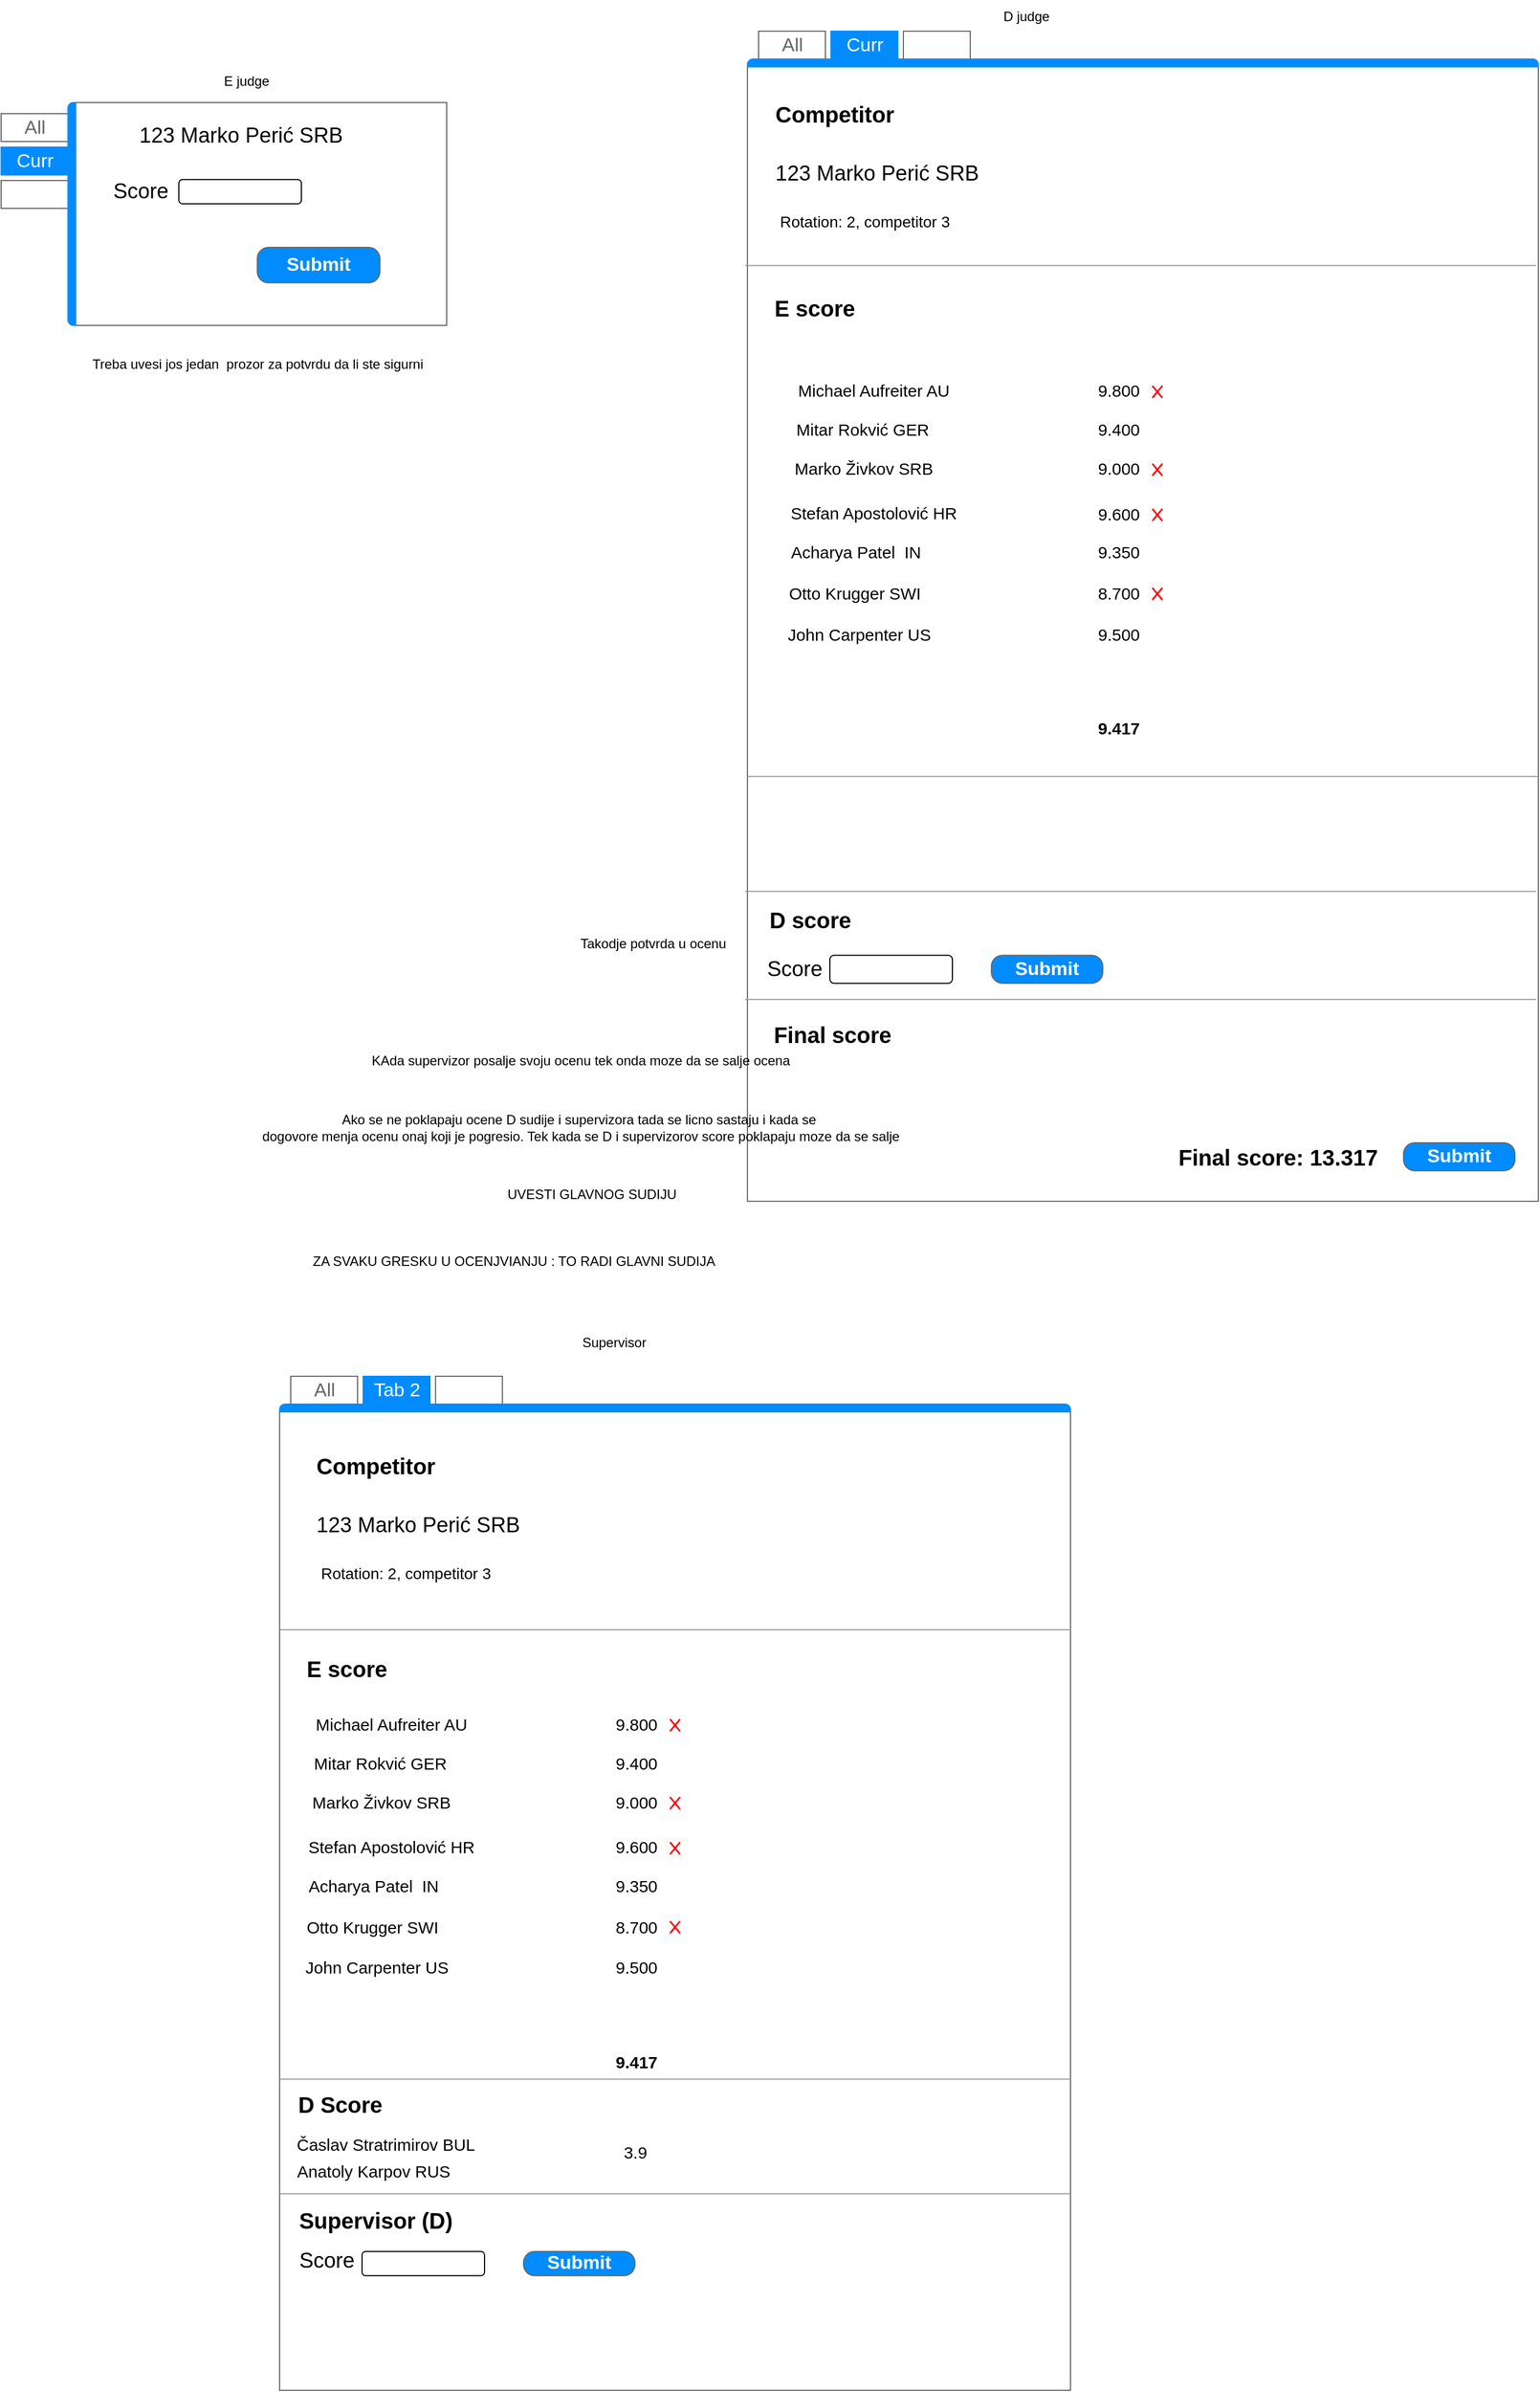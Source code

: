 <mxfile version="20.8.16" type="device"><diagram name="Page-1" id="z1afeOSeHx52JBWH8MeX"><mxGraphModel dx="1912" dy="1112" grid="1" gridSize="10" guides="1" tooltips="1" connect="1" arrows="1" fold="1" page="1" pageScale="1" pageWidth="1654" pageHeight="2336" math="0" shadow="0"><root><mxCell id="0"/><mxCell id="1" parent="0"/><mxCell id="UIbz6me_LFJCPeHBpzf8-1" value="" style="strokeWidth=1;shadow=0;dashed=0;align=center;html=1;shape=mxgraph.mockup.containers.marginRect2;rectMarginLeft=67;strokeColor=#666666;gradientColor=none;" parent="1" vertex="1"><mxGeometry x="140" y="110" width="400" height="200" as="geometry"/></mxCell><mxCell id="UIbz6me_LFJCPeHBpzf8-2" value="All" style="strokeColor=inherit;fillColor=inherit;gradientColor=inherit;strokeWidth=1;shadow=0;dashed=0;align=center;html=1;shape=mxgraph.mockup.containers.rrect;rSize=0;fontSize=17;fontColor=#666666;" parent="UIbz6me_LFJCPeHBpzf8-1" vertex="1"><mxGeometry width="60" height="25" relative="1" as="geometry"><mxPoint y="10" as="offset"/></mxGeometry></mxCell><mxCell id="UIbz6me_LFJCPeHBpzf8-3" value="Curr" style="strokeWidth=1;shadow=0;dashed=0;align=center;html=1;shape=mxgraph.mockup.containers.rrect;rSize=0;fontSize=17;fontColor=#ffffff;strokeColor=#008cff;fillColor=#008cff;" parent="UIbz6me_LFJCPeHBpzf8-1" vertex="1"><mxGeometry width="60" height="25" relative="1" as="geometry"><mxPoint y="40" as="offset"/></mxGeometry></mxCell><mxCell id="UIbz6me_LFJCPeHBpzf8-4" value="" style="strokeColor=inherit;fillColor=inherit;gradientColor=inherit;strokeWidth=1;shadow=0;dashed=0;align=center;html=1;shape=mxgraph.mockup.containers.rrect;rSize=0;fontSize=17;fontColor=#666666;" parent="UIbz6me_LFJCPeHBpzf8-1" vertex="1"><mxGeometry width="60" height="25" relative="1" as="geometry"><mxPoint y="70" as="offset"/></mxGeometry></mxCell><mxCell id="UIbz6me_LFJCPeHBpzf8-5" value="" style="strokeWidth=1;shadow=0;dashed=0;align=center;html=1;shape=mxgraph.mockup.containers.leftButton;rSize=5;strokeColor=#008cff;fillColor=#008cff;resizeHeight=1;movable=0;deletable=0;" parent="UIbz6me_LFJCPeHBpzf8-1" vertex="1"><mxGeometry width="7" height="200" relative="1" as="geometry"><mxPoint x="60" as="offset"/></mxGeometry></mxCell><mxCell id="UIbz6me_LFJCPeHBpzf8-8" value="&lt;font style=&quot;font-size: 19px;&quot;&gt;123 Marko Perić SRB&lt;/font&gt;" style="text;html=1;align=center;verticalAlign=middle;resizable=0;points=[];autosize=1;strokeColor=none;fillColor=none;" parent="UIbz6me_LFJCPeHBpzf8-1" vertex="1"><mxGeometry x="109.565" y="10" width="210" height="40" as="geometry"/></mxCell><mxCell id="UIbz6me_LFJCPeHBpzf8-86" value="Score" style="text;html=1;align=center;verticalAlign=middle;resizable=0;points=[];autosize=1;strokeColor=none;fillColor=none;fontSize=19;" parent="UIbz6me_LFJCPeHBpzf8-1" vertex="1"><mxGeometry x="89.995" y="60.0" width="70" height="40" as="geometry"/></mxCell><mxCell id="UIbz6me_LFJCPeHBpzf8-87" value="" style="rounded=1;whiteSpace=wrap;html=1;fontSize=19;" parent="UIbz6me_LFJCPeHBpzf8-1" vertex="1"><mxGeometry x="159.57" y="69.104" width="110" height="21.783" as="geometry"/></mxCell><mxCell id="UIbz6me_LFJCPeHBpzf8-88" value="Submit" style="strokeWidth=1;shadow=0;dashed=0;align=center;html=1;shape=mxgraph.mockup.buttons.button;strokeColor=#666666;fontColor=#ffffff;mainText=;buttonStyle=round;fontSize=17;fontStyle=1;fillColor=#008cff;whiteSpace=wrap;" parent="UIbz6me_LFJCPeHBpzf8-1" vertex="1"><mxGeometry x="230" y="130" width="110" height="31.79" as="geometry"/></mxCell><mxCell id="UIbz6me_LFJCPeHBpzf8-7" value="E judge" style="text;html=1;align=center;verticalAlign=middle;resizable=0;points=[];autosize=1;strokeColor=none;fillColor=none;" parent="1" vertex="1"><mxGeometry x="330" y="76" width="60" height="30" as="geometry"/></mxCell><mxCell id="UIbz6me_LFJCPeHBpzf8-22" value="" style="strokeWidth=1;shadow=0;dashed=0;align=center;html=1;shape=mxgraph.mockup.containers.marginRect2;rectMarginTop=32;strokeColor=#666666;gradientColor=none;fontSize=19;" parent="1" vertex="1"><mxGeometry x="810" y="46" width="710" height="1050" as="geometry"/></mxCell><mxCell id="UIbz6me_LFJCPeHBpzf8-23" value="All" style="strokeColor=inherit;fillColor=inherit;gradientColor=inherit;strokeWidth=1;shadow=0;dashed=0;align=center;html=1;shape=mxgraph.mockup.containers.rrect;rSize=0;fontSize=17;fontColor=#666666;gradientColor=none;" parent="UIbz6me_LFJCPeHBpzf8-22" vertex="1"><mxGeometry width="60" height="25" relative="1" as="geometry"><mxPoint x="10" as="offset"/></mxGeometry></mxCell><mxCell id="UIbz6me_LFJCPeHBpzf8-24" value="Curr" style="strokeWidth=1;shadow=0;dashed=0;align=center;html=1;shape=mxgraph.mockup.containers.rrect;rSize=0;fontSize=17;fontColor=#ffffff;strokeColor=#008cff;fillColor=#008cff;" parent="UIbz6me_LFJCPeHBpzf8-22" vertex="1"><mxGeometry width="60" height="25" relative="1" as="geometry"><mxPoint x="75" as="offset"/></mxGeometry></mxCell><mxCell id="UIbz6me_LFJCPeHBpzf8-25" value="" style="strokeColor=inherit;fillColor=inherit;gradientColor=inherit;strokeWidth=1;shadow=0;dashed=0;align=center;html=1;shape=mxgraph.mockup.containers.rrect;rSize=0;fontSize=17;fontColor=#666666;gradientColor=none;" parent="UIbz6me_LFJCPeHBpzf8-22" vertex="1"><mxGeometry width="60" height="25" relative="1" as="geometry"><mxPoint x="140" as="offset"/></mxGeometry></mxCell><mxCell id="UIbz6me_LFJCPeHBpzf8-26" value="" style="strokeWidth=1;shadow=0;dashed=0;align=center;html=1;shape=mxgraph.mockup.containers.topButton;rSize=5;strokeColor=#008cff;fillColor=#008cff;gradientColor=none;resizeWidth=1;movable=0;deletable=1;fontSize=19;" parent="UIbz6me_LFJCPeHBpzf8-22" vertex="1"><mxGeometry width="710" height="7" relative="1" as="geometry"><mxPoint y="25" as="offset"/></mxGeometry></mxCell><mxCell id="UIbz6me_LFJCPeHBpzf8-39" value="&lt;b&gt;&lt;font style=&quot;font-size: 20px;&quot;&gt;E score&lt;/font&gt;&lt;/b&gt;" style="text;html=1;align=center;verticalAlign=middle;resizable=0;points=[];autosize=1;strokeColor=none;fillColor=none;fontSize=14;" parent="UIbz6me_LFJCPeHBpzf8-22" vertex="1"><mxGeometry x="10" y="228.471" width="100" height="40" as="geometry"/></mxCell><mxCell id="UIbz6me_LFJCPeHBpzf8-40" value="" style="verticalLabelPosition=bottom;shadow=0;dashed=0;align=center;html=1;verticalAlign=top;strokeWidth=1;shape=mxgraph.mockup.markup.line;strokeColor=#999999;fontSize=14;" parent="UIbz6me_LFJCPeHBpzf8-22" vertex="1"><mxGeometry x="-2" y="189.998" width="710" height="40.385" as="geometry"/></mxCell><mxCell id="UIbz6me_LFJCPeHBpzf8-42" value="Michael Aufreiter AU" style="text;html=1;align=center;verticalAlign=middle;resizable=0;points=[];autosize=1;strokeColor=none;fillColor=none;fontSize=15;" parent="UIbz6me_LFJCPeHBpzf8-22" vertex="1"><mxGeometry x="33" y="307.333" width="160" height="30" as="geometry"/></mxCell><mxCell id="UIbz6me_LFJCPeHBpzf8-43" value="9.800" style="text;html=1;align=center;verticalAlign=middle;resizable=0;points=[];autosize=1;strokeColor=none;fillColor=none;fontSize=15;" parent="UIbz6me_LFJCPeHBpzf8-22" vertex="1"><mxGeometry x="303" y="307.337" width="60" height="30" as="geometry"/></mxCell><mxCell id="UIbz6me_LFJCPeHBpzf8-60" value="Mitar Rokvić GER" style="text;html=1;align=center;verticalAlign=middle;resizable=0;points=[];autosize=1;strokeColor=none;fillColor=none;fontSize=15;" parent="UIbz6me_LFJCPeHBpzf8-22" vertex="1"><mxGeometry x="33" y="341.998" width="140" height="30" as="geometry"/></mxCell><mxCell id="UIbz6me_LFJCPeHBpzf8-61" value="9.400" style="text;html=1;align=center;verticalAlign=middle;resizable=0;points=[];autosize=1;strokeColor=none;fillColor=none;fontSize=15;" parent="UIbz6me_LFJCPeHBpzf8-22" vertex="1"><mxGeometry x="303" y="341.997" width="60" height="30" as="geometry"/></mxCell><mxCell id="UIbz6me_LFJCPeHBpzf8-62" value="Marko Živkov SRB" style="text;html=1;align=center;verticalAlign=middle;resizable=0;points=[];autosize=1;strokeColor=none;fillColor=none;fontSize=15;" parent="UIbz6me_LFJCPeHBpzf8-22" vertex="1"><mxGeometry x="29" y="377.342" width="150" height="30" as="geometry"/></mxCell><mxCell id="UIbz6me_LFJCPeHBpzf8-63" value="9.000" style="text;html=1;align=center;verticalAlign=middle;resizable=0;points=[];autosize=1;strokeColor=none;fillColor=none;fontSize=15;" parent="UIbz6me_LFJCPeHBpzf8-22" vertex="1"><mxGeometry x="303" y="377.342" width="60" height="30" as="geometry"/></mxCell><mxCell id="UIbz6me_LFJCPeHBpzf8-64" value="Stefan Apostolović HR" style="text;html=1;align=center;verticalAlign=middle;resizable=0;points=[];autosize=1;strokeColor=none;fillColor=none;fontSize=15;" parent="UIbz6me_LFJCPeHBpzf8-22" vertex="1"><mxGeometry x="28" y="417.498" width="170" height="30" as="geometry"/></mxCell><mxCell id="UIbz6me_LFJCPeHBpzf8-65" value="9.600" style="text;html=1;align=center;verticalAlign=middle;resizable=0;points=[];autosize=1;strokeColor=none;fillColor=none;fontSize=15;" parent="UIbz6me_LFJCPeHBpzf8-22" vertex="1"><mxGeometry x="303" y="417.502" width="60" height="30" as="geometry"/></mxCell><mxCell id="UIbz6me_LFJCPeHBpzf8-67" value="Acharya Patel&amp;nbsp; IN" style="text;html=1;align=center;verticalAlign=middle;resizable=0;points=[];autosize=1;strokeColor=none;fillColor=none;fontSize=15;" parent="UIbz6me_LFJCPeHBpzf8-22" vertex="1"><mxGeometry x="27" y="452.062" width="140" height="30" as="geometry"/></mxCell><mxCell id="UIbz6me_LFJCPeHBpzf8-68" value="9.350" style="text;html=1;align=center;verticalAlign=middle;resizable=0;points=[];autosize=1;strokeColor=none;fillColor=none;fontSize=15;" parent="UIbz6me_LFJCPeHBpzf8-22" vertex="1"><mxGeometry x="303" y="452.058" width="60" height="30" as="geometry"/></mxCell><mxCell id="UIbz6me_LFJCPeHBpzf8-69" value="Otto Krugger SWI" style="text;html=1;align=center;verticalAlign=middle;resizable=0;points=[];autosize=1;strokeColor=none;fillColor=none;fontSize=15;" parent="UIbz6me_LFJCPeHBpzf8-22" vertex="1"><mxGeometry x="26" y="489.087" width="140" height="30" as="geometry"/></mxCell><mxCell id="UIbz6me_LFJCPeHBpzf8-70" value="8.700" style="text;html=1;align=center;verticalAlign=middle;resizable=0;points=[];autosize=1;strokeColor=none;fillColor=none;fontSize=15;" parent="UIbz6me_LFJCPeHBpzf8-22" vertex="1"><mxGeometry x="303" y="489.087" width="60" height="30" as="geometry"/></mxCell><mxCell id="UIbz6me_LFJCPeHBpzf8-71" value="John Carpenter US" style="text;html=1;align=center;verticalAlign=middle;resizable=0;points=[];autosize=1;strokeColor=none;fillColor=none;fontSize=15;" parent="UIbz6me_LFJCPeHBpzf8-22" vertex="1"><mxGeometry x="25" y="525.892" width="150" height="30" as="geometry"/></mxCell><mxCell id="UIbz6me_LFJCPeHBpzf8-72" value="9.500" style="text;html=1;align=center;verticalAlign=middle;resizable=0;points=[];autosize=1;strokeColor=none;fillColor=none;fontSize=15;" parent="UIbz6me_LFJCPeHBpzf8-22" vertex="1"><mxGeometry x="303" y="525.892" width="60" height="30" as="geometry"/></mxCell><mxCell id="UIbz6me_LFJCPeHBpzf8-73" value="" style="shape=mxgraph.mockup.markup.redX;fillColor=#ff0000;html=1;shadow=0;strokeColor=none;fontSize=15;" parent="UIbz6me_LFJCPeHBpzf8-22" vertex="1"><mxGeometry x="363" y="317.667" width="10" height="11.962" as="geometry"/></mxCell><mxCell id="UIbz6me_LFJCPeHBpzf8-74" value="" style="shape=mxgraph.mockup.markup.redX;fillColor=#ff0000;html=1;shadow=0;strokeColor=none;fontSize=15;" parent="UIbz6me_LFJCPeHBpzf8-22" vertex="1"><mxGeometry x="363" y="387.536" width="10" height="11.962" as="geometry"/></mxCell><mxCell id="UIbz6me_LFJCPeHBpzf8-75" value="" style="shape=mxgraph.mockup.markup.redX;fillColor=#ff0000;html=1;shadow=0;strokeColor=none;fontSize=15;" parent="UIbz6me_LFJCPeHBpzf8-22" vertex="1"><mxGeometry x="363" y="428.055" width="10" height="11.962" as="geometry"/></mxCell><mxCell id="UIbz6me_LFJCPeHBpzf8-76" value="" style="shape=mxgraph.mockup.markup.redX;fillColor=#ff0000;html=1;shadow=0;strokeColor=none;fontSize=15;" parent="UIbz6me_LFJCPeHBpzf8-22" vertex="1"><mxGeometry x="363" y="498.911" width="10" height="11.962" as="geometry"/></mxCell><mxCell id="UIbz6me_LFJCPeHBpzf8-77" value="&lt;b&gt;9.417&lt;/b&gt;" style="text;html=1;align=center;verticalAlign=middle;resizable=0;points=[];autosize=1;strokeColor=none;fillColor=none;fontSize=15;" parent="UIbz6me_LFJCPeHBpzf8-22" vertex="1"><mxGeometry x="303" y="610.002" width="60" height="30" as="geometry"/></mxCell><mxCell id="UIbz6me_LFJCPeHBpzf8-80" value="" style="verticalLabelPosition=bottom;shadow=0;dashed=0;align=center;html=1;verticalAlign=top;strokeWidth=1;shape=mxgraph.mockup.markup.line;strokeColor=#999999;fontSize=14;" parent="UIbz6me_LFJCPeHBpzf8-22" vertex="1"><mxGeometry x="-2" y="757.149" width="710" height="29.371" as="geometry"/></mxCell><mxCell id="UIbz6me_LFJCPeHBpzf8-85" value="&lt;b&gt;&lt;font style=&quot;font-size: 20px;&quot;&gt;D score&lt;/font&gt;&lt;/b&gt;" style="text;html=1;align=center;verticalAlign=middle;resizable=0;points=[];autosize=1;strokeColor=none;fillColor=none;fontSize=14;" parent="UIbz6me_LFJCPeHBpzf8-22" vertex="1"><mxGeometry x="6" y="777.453" width="100" height="40" as="geometry"/></mxCell><mxCell id="UIbz6me_LFJCPeHBpzf8-10" value="Score" style="text;html=1;align=center;verticalAlign=middle;resizable=0;points=[];autosize=1;strokeColor=none;fillColor=none;fontSize=19;" parent="UIbz6me_LFJCPeHBpzf8-22" vertex="1"><mxGeometry x="6.995" y="821.808" width="70" height="40" as="geometry"/></mxCell><mxCell id="UIbz6me_LFJCPeHBpzf8-11" value="" style="rounded=1;whiteSpace=wrap;html=1;fontSize=19;" parent="UIbz6me_LFJCPeHBpzf8-22" vertex="1"><mxGeometry x="74" y="829.189" width="110" height="25.134" as="geometry"/></mxCell><mxCell id="UIbz6me_LFJCPeHBpzf8-12" value="Submit" style="strokeWidth=1;shadow=0;dashed=0;align=center;html=1;shape=mxgraph.mockup.buttons.button;strokeColor=#666666;fontColor=#ffffff;mainText=;buttonStyle=round;fontSize=17;fontStyle=1;fillColor=#008cff;whiteSpace=wrap;" parent="UIbz6me_LFJCPeHBpzf8-22" vertex="1"><mxGeometry x="219" y="829.189" width="100" height="25.134" as="geometry"/></mxCell><mxCell id="UIbz6me_LFJCPeHBpzf8-78" value="" style="verticalLabelPosition=bottom;shadow=0;dashed=0;align=center;html=1;verticalAlign=top;strokeWidth=1;shape=mxgraph.mockup.markup.line;strokeColor=#999999;fontSize=14;" parent="UIbz6me_LFJCPeHBpzf8-22" vertex="1"><mxGeometry y="656.386" width="710" height="24.852" as="geometry"/></mxCell><mxCell id="UIbz6me_LFJCPeHBpzf8-130" value="&lt;b&gt;&lt;font style=&quot;font-size: 20px;&quot;&gt;Final score: 13.317&lt;/font&gt;&lt;/b&gt;" style="text;html=1;align=center;verticalAlign=middle;resizable=0;points=[];autosize=1;strokeColor=none;fillColor=none;fontSize=14;" parent="UIbz6me_LFJCPeHBpzf8-22" vertex="1"><mxGeometry x="376" y="990.003" width="200" height="40" as="geometry"/></mxCell><mxCell id="UIbz6me_LFJCPeHBpzf8-132" value="Submit" style="strokeWidth=1;shadow=0;dashed=0;align=center;html=1;shape=mxgraph.mockup.buttons.button;strokeColor=#666666;fontColor=#ffffff;mainText=;buttonStyle=round;fontSize=17;fontStyle=1;fillColor=#008cff;whiteSpace=wrap;" parent="UIbz6me_LFJCPeHBpzf8-22" vertex="1"><mxGeometry x="589" y="997.439" width="100" height="25.134" as="geometry"/></mxCell><mxCell id="UIbz6me_LFJCPeHBpzf8-133" value="&lt;b&gt;&lt;font style=&quot;font-size: 20px;&quot;&gt;Final score&lt;br&gt;&lt;/font&gt;&lt;/b&gt;" style="text;html=1;align=center;verticalAlign=middle;resizable=0;points=[];autosize=1;strokeColor=none;fillColor=none;fontSize=14;" parent="UIbz6me_LFJCPeHBpzf8-22" vertex="1"><mxGeometry x="11" y="880.003" width="130" height="40" as="geometry"/></mxCell><mxCell id="HG480lpY-WUwiM3CHDFs-5" value="123 Marko Perić SRB" style="text;html=1;align=center;verticalAlign=middle;resizable=0;points=[];autosize=1;strokeColor=none;fillColor=none;fontSize=19;" parent="UIbz6me_LFJCPeHBpzf8-22" vertex="1"><mxGeometry x="11" y="107.827" width="210" height="40" as="geometry"/></mxCell><mxCell id="HG480lpY-WUwiM3CHDFs-6" value="&lt;font style=&quot;font-size: 14px;&quot;&gt;Rotation: 2, competitor 3&lt;/font&gt;" style="text;html=1;align=center;verticalAlign=middle;resizable=0;points=[];autosize=1;strokeColor=none;fillColor=none;fontSize=14;" parent="UIbz6me_LFJCPeHBpzf8-22" vertex="1"><mxGeometry x="15" y="155.846" width="180" height="30" as="geometry"/></mxCell><mxCell id="HG480lpY-WUwiM3CHDFs-7" value="&lt;b&gt;&lt;font style=&quot;font-size: 20px;&quot;&gt;Competitor&lt;/font&gt;&lt;/b&gt;" style="text;html=1;align=center;verticalAlign=middle;resizable=0;points=[];autosize=1;strokeColor=none;fillColor=none;fontSize=14;" parent="UIbz6me_LFJCPeHBpzf8-22" vertex="1"><mxGeometry x="13" y="53.999" width="130" height="40" as="geometry"/></mxCell><mxCell id="UIbz6me_LFJCPeHBpzf8-84" value="D judge" style="text;html=1;align=center;verticalAlign=middle;resizable=0;points=[];autosize=1;strokeColor=none;fillColor=none;" parent="1" vertex="1"><mxGeometry x="1030" y="18" width="60" height="30" as="geometry"/></mxCell><mxCell id="UIbz6me_LFJCPeHBpzf8-89" value="" style="strokeWidth=1;shadow=0;dashed=0;align=center;html=1;shape=mxgraph.mockup.containers.marginRect2;rectMarginTop=32;strokeColor=#666666;gradientColor=none;fontSize=19;" parent="1" vertex="1"><mxGeometry x="390" y="1253" width="710" height="910" as="geometry"/></mxCell><mxCell id="UIbz6me_LFJCPeHBpzf8-90" value="All" style="strokeColor=inherit;fillColor=inherit;gradientColor=inherit;strokeWidth=1;shadow=0;dashed=0;align=center;html=1;shape=mxgraph.mockup.containers.rrect;rSize=0;fontSize=17;fontColor=#666666;gradientColor=none;" parent="UIbz6me_LFJCPeHBpzf8-89" vertex="1"><mxGeometry width="60" height="25" relative="1" as="geometry"><mxPoint x="10" as="offset"/></mxGeometry></mxCell><mxCell id="UIbz6me_LFJCPeHBpzf8-91" value="Tab 2" style="strokeWidth=1;shadow=0;dashed=0;align=center;html=1;shape=mxgraph.mockup.containers.rrect;rSize=0;fontSize=17;fontColor=#ffffff;strokeColor=#008cff;fillColor=#008cff;" parent="UIbz6me_LFJCPeHBpzf8-89" vertex="1"><mxGeometry width="60" height="25" relative="1" as="geometry"><mxPoint x="75" as="offset"/></mxGeometry></mxCell><mxCell id="UIbz6me_LFJCPeHBpzf8-92" value="" style="strokeColor=inherit;fillColor=inherit;gradientColor=inherit;strokeWidth=1;shadow=0;dashed=0;align=center;html=1;shape=mxgraph.mockup.containers.rrect;rSize=0;fontSize=17;fontColor=#666666;gradientColor=none;" parent="UIbz6me_LFJCPeHBpzf8-89" vertex="1"><mxGeometry width="60" height="25" relative="1" as="geometry"><mxPoint x="140" as="offset"/></mxGeometry></mxCell><mxCell id="UIbz6me_LFJCPeHBpzf8-93" value="" style="strokeWidth=1;shadow=0;dashed=0;align=center;html=1;shape=mxgraph.mockup.containers.topButton;rSize=5;strokeColor=#008cff;fillColor=#008cff;gradientColor=none;resizeWidth=1;movable=0;deletable=1;fontSize=19;" parent="UIbz6me_LFJCPeHBpzf8-89" vertex="1"><mxGeometry width="710" height="7" relative="1" as="geometry"><mxPoint y="25" as="offset"/></mxGeometry></mxCell><mxCell id="UIbz6me_LFJCPeHBpzf8-97" value="" style="verticalLabelPosition=bottom;shadow=0;dashed=0;align=center;html=1;verticalAlign=top;strokeWidth=1;shape=mxgraph.mockup.markup.line;strokeColor=#999999;fontSize=14;" parent="UIbz6me_LFJCPeHBpzf8-89" vertex="1"><mxGeometry y="210" width="710" height="35.0" as="geometry"/></mxCell><mxCell id="UIbz6me_LFJCPeHBpzf8-118" value="&lt;b&gt;&lt;font style=&quot;font-size: 20px;&quot;&gt;D Score&lt;/font&gt;&lt;/b&gt;" style="text;html=1;align=center;verticalAlign=middle;resizable=0;points=[];autosize=1;strokeColor=none;fillColor=none;fontSize=14;" parent="UIbz6me_LFJCPeHBpzf8-89" vertex="1"><mxGeometry x="4" y="633.453" width="100" height="40" as="geometry"/></mxCell><mxCell id="UIbz6me_LFJCPeHBpzf8-119" value="" style="verticalLabelPosition=bottom;shadow=0;dashed=0;align=center;html=1;verticalAlign=top;strokeWidth=1;shape=mxgraph.mockup.markup.line;strokeColor=#999999;fontSize=14;" parent="UIbz6me_LFJCPeHBpzf8-89" vertex="1"><mxGeometry y="720.91" width="710" height="25.455" as="geometry"/></mxCell><mxCell id="UIbz6me_LFJCPeHBpzf8-120" value="Časlav Stratrimirov BUL" style="text;html=1;align=center;verticalAlign=middle;resizable=0;points=[];autosize=1;strokeColor=none;fillColor=none;fontSize=15;" parent="UIbz6me_LFJCPeHBpzf8-89" vertex="1"><mxGeometry x="5" y="673.639" width="180" height="30" as="geometry"/></mxCell><mxCell id="UIbz6me_LFJCPeHBpzf8-121" value="3.9" style="text;html=1;align=center;verticalAlign=middle;resizable=0;points=[];autosize=1;strokeColor=none;fillColor=none;fontSize=15;" parent="UIbz6me_LFJCPeHBpzf8-89" vertex="1"><mxGeometry x="299" y="681.264" width="40" height="30" as="geometry"/></mxCell><mxCell id="UIbz6me_LFJCPeHBpzf8-122" value="&lt;b&gt;&lt;font style=&quot;font-size: 20px;&quot;&gt;Supervisor (D)&lt;/font&gt;&lt;/b&gt;" style="text;html=1;align=center;verticalAlign=middle;resizable=0;points=[];autosize=1;strokeColor=none;fillColor=none;fontSize=14;" parent="UIbz6me_LFJCPeHBpzf8-89" vertex="1"><mxGeometry x="6" y="736.726" width="160" height="40" as="geometry"/></mxCell><mxCell id="UIbz6me_LFJCPeHBpzf8-123" value="Score" style="text;html=1;align=center;verticalAlign=middle;resizable=0;points=[];autosize=1;strokeColor=none;fillColor=none;fontSize=19;" parent="UIbz6me_LFJCPeHBpzf8-89" vertex="1"><mxGeometry x="6.995" y="773.5" width="70" height="40" as="geometry"/></mxCell><mxCell id="UIbz6me_LFJCPeHBpzf8-124" value="" style="rounded=1;whiteSpace=wrap;html=1;fontSize=19;" parent="UIbz6me_LFJCPeHBpzf8-89" vertex="1"><mxGeometry x="74" y="785.364" width="110" height="21.783" as="geometry"/></mxCell><mxCell id="UIbz6me_LFJCPeHBpzf8-125" value="Submit" style="strokeWidth=1;shadow=0;dashed=0;align=center;html=1;shape=mxgraph.mockup.buttons.button;strokeColor=#666666;fontColor=#ffffff;mainText=;buttonStyle=round;fontSize=17;fontStyle=1;fillColor=#008cff;whiteSpace=wrap;" parent="UIbz6me_LFJCPeHBpzf8-89" vertex="1"><mxGeometry x="219" y="785.364" width="100" height="21.783" as="geometry"/></mxCell><mxCell id="UIbz6me_LFJCPeHBpzf8-126" value="" style="verticalLabelPosition=bottom;shadow=0;dashed=0;align=center;html=1;verticalAlign=top;strokeWidth=1;shape=mxgraph.mockup.markup.line;strokeColor=#999999;fontSize=14;" parent="UIbz6me_LFJCPeHBpzf8-89" vertex="1"><mxGeometry y="620.001" width="710" height="21.538" as="geometry"/></mxCell><mxCell id="UIbz6me_LFJCPeHBpzf8-128" value="Anatoly Karpov RUS" style="text;html=1;align=center;verticalAlign=middle;resizable=0;points=[];autosize=1;strokeColor=none;fillColor=none;fontSize=15;" parent="UIbz6me_LFJCPeHBpzf8-89" vertex="1"><mxGeometry x="4" y="697.639" width="160" height="30" as="geometry"/></mxCell><mxCell id="UIbz6me_LFJCPeHBpzf8-27" value="123 Marko Perić SRB" style="text;html=1;align=center;verticalAlign=middle;resizable=0;points=[];autosize=1;strokeColor=none;fillColor=none;fontSize=19;" parent="UIbz6me_LFJCPeHBpzf8-89" vertex="1"><mxGeometry x="19" y="113.827" width="210" height="40" as="geometry"/></mxCell><mxCell id="UIbz6me_LFJCPeHBpzf8-28" value="&lt;font style=&quot;font-size: 14px;&quot;&gt;Rotation: 2, competitor 3&lt;/font&gt;" style="text;html=1;align=center;verticalAlign=middle;resizable=0;points=[];autosize=1;strokeColor=none;fillColor=none;fontSize=14;" parent="UIbz6me_LFJCPeHBpzf8-89" vertex="1"><mxGeometry x="23" y="161.846" width="180" height="30" as="geometry"/></mxCell><mxCell id="UIbz6me_LFJCPeHBpzf8-41" value="&lt;b&gt;&lt;font style=&quot;font-size: 20px;&quot;&gt;Competitor&lt;/font&gt;&lt;/b&gt;" style="text;html=1;align=center;verticalAlign=middle;resizable=0;points=[];autosize=1;strokeColor=none;fillColor=none;fontSize=14;" parent="UIbz6me_LFJCPeHBpzf8-89" vertex="1"><mxGeometry x="21" y="59.999" width="130" height="40" as="geometry"/></mxCell><mxCell id="HG480lpY-WUwiM3CHDFs-8" value="&lt;b&gt;&lt;font style=&quot;font-size: 20px;&quot;&gt;E score&lt;/font&gt;&lt;/b&gt;" style="text;html=1;align=center;verticalAlign=middle;resizable=0;points=[];autosize=1;strokeColor=none;fillColor=none;fontSize=14;" parent="UIbz6me_LFJCPeHBpzf8-89" vertex="1"><mxGeometry x="10" y="242.001" width="100" height="40" as="geometry"/></mxCell><mxCell id="HG480lpY-WUwiM3CHDFs-9" value="Michael Aufreiter AU" style="text;html=1;align=center;verticalAlign=middle;resizable=0;points=[];autosize=1;strokeColor=none;fillColor=none;fontSize=15;" parent="UIbz6me_LFJCPeHBpzf8-89" vertex="1"><mxGeometry x="20" y="296.863" width="160" height="30" as="geometry"/></mxCell><mxCell id="HG480lpY-WUwiM3CHDFs-10" value="9.800" style="text;html=1;align=center;verticalAlign=middle;resizable=0;points=[];autosize=1;strokeColor=none;fillColor=none;fontSize=15;" parent="UIbz6me_LFJCPeHBpzf8-89" vertex="1"><mxGeometry x="290" y="296.867" width="60" height="30" as="geometry"/></mxCell><mxCell id="HG480lpY-WUwiM3CHDFs-11" value="Mitar Rokvić GER" style="text;html=1;align=center;verticalAlign=middle;resizable=0;points=[];autosize=1;strokeColor=none;fillColor=none;fontSize=15;" parent="UIbz6me_LFJCPeHBpzf8-89" vertex="1"><mxGeometry x="20" y="331.527" width="140" height="30" as="geometry"/></mxCell><mxCell id="HG480lpY-WUwiM3CHDFs-12" value="9.400" style="text;html=1;align=center;verticalAlign=middle;resizable=0;points=[];autosize=1;strokeColor=none;fillColor=none;fontSize=15;" parent="UIbz6me_LFJCPeHBpzf8-89" vertex="1"><mxGeometry x="290" y="331.527" width="60" height="30" as="geometry"/></mxCell><mxCell id="HG480lpY-WUwiM3CHDFs-13" value="Marko Živkov SRB" style="text;html=1;align=center;verticalAlign=middle;resizable=0;points=[];autosize=1;strokeColor=none;fillColor=none;fontSize=15;" parent="UIbz6me_LFJCPeHBpzf8-89" vertex="1"><mxGeometry x="16" y="366.872" width="150" height="30" as="geometry"/></mxCell><mxCell id="HG480lpY-WUwiM3CHDFs-14" value="9.000" style="text;html=1;align=center;verticalAlign=middle;resizable=0;points=[];autosize=1;strokeColor=none;fillColor=none;fontSize=15;" parent="UIbz6me_LFJCPeHBpzf8-89" vertex="1"><mxGeometry x="290" y="366.872" width="60" height="30" as="geometry"/></mxCell><mxCell id="HG480lpY-WUwiM3CHDFs-15" value="Stefan Apostolović HR" style="text;html=1;align=center;verticalAlign=middle;resizable=0;points=[];autosize=1;strokeColor=none;fillColor=none;fontSize=15;" parent="UIbz6me_LFJCPeHBpzf8-89" vertex="1"><mxGeometry x="15" y="407.028" width="170" height="30" as="geometry"/></mxCell><mxCell id="HG480lpY-WUwiM3CHDFs-16" value="9.600" style="text;html=1;align=center;verticalAlign=middle;resizable=0;points=[];autosize=1;strokeColor=none;fillColor=none;fontSize=15;" parent="UIbz6me_LFJCPeHBpzf8-89" vertex="1"><mxGeometry x="290" y="407.033" width="60" height="30" as="geometry"/></mxCell><mxCell id="HG480lpY-WUwiM3CHDFs-17" value="Acharya Patel&amp;nbsp; IN" style="text;html=1;align=center;verticalAlign=middle;resizable=0;points=[];autosize=1;strokeColor=none;fillColor=none;fontSize=15;" parent="UIbz6me_LFJCPeHBpzf8-89" vertex="1"><mxGeometry x="14" y="441.592" width="140" height="30" as="geometry"/></mxCell><mxCell id="HG480lpY-WUwiM3CHDFs-18" value="9.350" style="text;html=1;align=center;verticalAlign=middle;resizable=0;points=[];autosize=1;strokeColor=none;fillColor=none;fontSize=15;" parent="UIbz6me_LFJCPeHBpzf8-89" vertex="1"><mxGeometry x="290" y="441.588" width="60" height="30" as="geometry"/></mxCell><mxCell id="HG480lpY-WUwiM3CHDFs-19" value="Otto Krugger SWI" style="text;html=1;align=center;verticalAlign=middle;resizable=0;points=[];autosize=1;strokeColor=none;fillColor=none;fontSize=15;" parent="UIbz6me_LFJCPeHBpzf8-89" vertex="1"><mxGeometry x="13" y="478.617" width="140" height="30" as="geometry"/></mxCell><mxCell id="HG480lpY-WUwiM3CHDFs-20" value="8.700" style="text;html=1;align=center;verticalAlign=middle;resizable=0;points=[];autosize=1;strokeColor=none;fillColor=none;fontSize=15;" parent="UIbz6me_LFJCPeHBpzf8-89" vertex="1"><mxGeometry x="290" y="478.617" width="60" height="30" as="geometry"/></mxCell><mxCell id="HG480lpY-WUwiM3CHDFs-21" value="John Carpenter US" style="text;html=1;align=center;verticalAlign=middle;resizable=0;points=[];autosize=1;strokeColor=none;fillColor=none;fontSize=15;" parent="UIbz6me_LFJCPeHBpzf8-89" vertex="1"><mxGeometry x="12" y="515.422" width="150" height="30" as="geometry"/></mxCell><mxCell id="HG480lpY-WUwiM3CHDFs-22" value="9.500" style="text;html=1;align=center;verticalAlign=middle;resizable=0;points=[];autosize=1;strokeColor=none;fillColor=none;fontSize=15;" parent="UIbz6me_LFJCPeHBpzf8-89" vertex="1"><mxGeometry x="290" y="515.422" width="60" height="30" as="geometry"/></mxCell><mxCell id="HG480lpY-WUwiM3CHDFs-23" value="" style="shape=mxgraph.mockup.markup.redX;fillColor=#ff0000;html=1;shadow=0;strokeColor=none;fontSize=15;" parent="UIbz6me_LFJCPeHBpzf8-89" vertex="1"><mxGeometry x="350" y="307.197" width="10" height="11.962" as="geometry"/></mxCell><mxCell id="HG480lpY-WUwiM3CHDFs-24" value="" style="shape=mxgraph.mockup.markup.redX;fillColor=#ff0000;html=1;shadow=0;strokeColor=none;fontSize=15;" parent="UIbz6me_LFJCPeHBpzf8-89" vertex="1"><mxGeometry x="350" y="377.066" width="10" height="11.962" as="geometry"/></mxCell><mxCell id="HG480lpY-WUwiM3CHDFs-25" value="" style="shape=mxgraph.mockup.markup.redX;fillColor=#ff0000;html=1;shadow=0;strokeColor=none;fontSize=15;" parent="UIbz6me_LFJCPeHBpzf8-89" vertex="1"><mxGeometry x="350" y="417.585" width="10" height="11.962" as="geometry"/></mxCell><mxCell id="HG480lpY-WUwiM3CHDFs-26" value="" style="shape=mxgraph.mockup.markup.redX;fillColor=#ff0000;html=1;shadow=0;strokeColor=none;fontSize=15;" parent="UIbz6me_LFJCPeHBpzf8-89" vertex="1"><mxGeometry x="350" y="488.441" width="10" height="11.962" as="geometry"/></mxCell><mxCell id="HG480lpY-WUwiM3CHDFs-27" value="&lt;b&gt;9.417&lt;/b&gt;" style="text;html=1;align=center;verticalAlign=middle;resizable=0;points=[];autosize=1;strokeColor=none;fillColor=none;fontSize=15;" parent="UIbz6me_LFJCPeHBpzf8-89" vertex="1"><mxGeometry x="290" y="599.532" width="60" height="30" as="geometry"/></mxCell><mxCell id="UIbz6me_LFJCPeHBpzf8-127" value="Supervisor" style="text;html=1;align=center;verticalAlign=middle;resizable=0;points=[];autosize=1;strokeColor=none;fillColor=none;" parent="1" vertex="1"><mxGeometry x="650" y="1208" width="80" height="30" as="geometry"/></mxCell><mxCell id="UIbz6me_LFJCPeHBpzf8-131" value="" style="verticalLabelPosition=bottom;shadow=0;dashed=0;align=center;html=1;verticalAlign=top;strokeWidth=1;shape=mxgraph.mockup.markup.line;strokeColor=#999999;fontSize=14;" parent="1" vertex="1"><mxGeometry x="808" y="900.149" width="710" height="29.371" as="geometry"/></mxCell><mxCell id="zWoIzA6vD4-p3z7dHjAJ-1" value="Treba uvesi jos jedan&amp;nbsp; prozor za potvrdu da li ste sigurni" style="text;html=1;align=center;verticalAlign=middle;resizable=0;points=[];autosize=1;strokeColor=none;fillColor=none;" vertex="1" parent="1"><mxGeometry x="210" y="330" width="320" height="30" as="geometry"/></mxCell><mxCell id="zWoIzA6vD4-p3z7dHjAJ-2" value="Takodje potvrda u ocenu" style="text;html=1;align=center;verticalAlign=middle;resizable=0;points=[];autosize=1;strokeColor=none;fillColor=none;" vertex="1" parent="1"><mxGeometry x="650" y="850" width="150" height="30" as="geometry"/></mxCell><mxCell id="zWoIzA6vD4-p3z7dHjAJ-3" value="KAda supervizor posalje svoju ocenu tek onda moze da se salje ocena" style="text;html=1;align=center;verticalAlign=middle;resizable=0;points=[];autosize=1;strokeColor=none;fillColor=none;" vertex="1" parent="1"><mxGeometry x="460" y="955" width="400" height="30" as="geometry"/></mxCell><mxCell id="zWoIzA6vD4-p3z7dHjAJ-4" value="Ako se ne poklapaju ocene D sudije i supervizora tada se licno sastaju i kada se&amp;nbsp;&lt;br&gt;dogovore menja ocenu onaj koji je pogresio. Tek kada se D i supervizorov score poklapaju moze da se salje" style="text;html=1;align=center;verticalAlign=middle;resizable=0;points=[];autosize=1;strokeColor=none;fillColor=none;" vertex="1" parent="1"><mxGeometry x="360" y="1010" width="600" height="40" as="geometry"/></mxCell><mxCell id="zWoIzA6vD4-p3z7dHjAJ-5" value="ZA SVAKU GRESKU U OCENJVIANJU : TO RADI GLAVNI SUDIJA" style="text;html=1;align=center;verticalAlign=middle;resizable=0;points=[];autosize=1;strokeColor=none;fillColor=none;" vertex="1" parent="1"><mxGeometry x="410" y="1135" width="380" height="30" as="geometry"/></mxCell><mxCell id="zWoIzA6vD4-p3z7dHjAJ-6" value="UVESTI GLAVNOG SUDIJU" style="text;html=1;align=center;verticalAlign=middle;resizable=0;points=[];autosize=1;strokeColor=none;fillColor=none;" vertex="1" parent="1"><mxGeometry x="580" y="1075" width="180" height="30" as="geometry"/></mxCell></root></mxGraphModel></diagram></mxfile>
